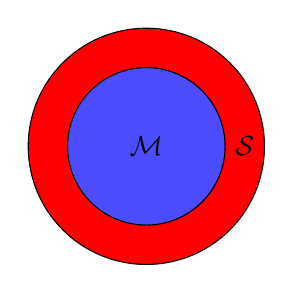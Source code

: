 \begin{tikzpicture}[
]

\draw[fill=red] (0,0) circle (1.5);
\draw[fill=blue!70] (0,0) circle (1);

\node[] at (1.25,0) {$\mathcal{S}$};
\node[] at (0,0) {$\mathcal{M}$};


\end{tikzpicture}